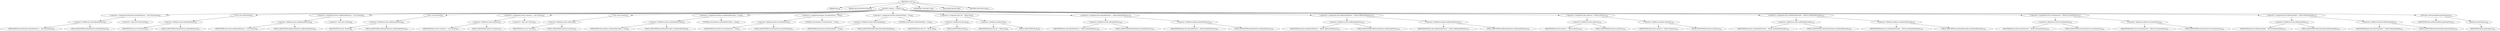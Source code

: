 digraph "&lt;init&gt;" {  
"224" [label = <(METHOD,&lt;init&gt;)<SUB>98</SUB>> ]
"6" [label = <(PARAM,this)<SUB>98</SUB>> ]
"225" [label = <(PARAM,AbstractFileSet fileset)<SUB>98</SUB>> ]
"226" [label = <(BLOCK,&lt;empty&gt;,&lt;empty&gt;)<SUB>98</SUB>> ]
"227" [label = <(&lt;operator&gt;.assignment,PatternSet defaultPatterns = new PatternSet())<SUB>85</SUB>> ]
"228" [label = <(&lt;operator&gt;.fieldAccess,this.defaultPatterns)<SUB>85</SUB>> ]
"229" [label = <(IDENTIFIER,this,PatternSet defaultPatterns = new PatternSet())<SUB>85</SUB>> ]
"230" [label = <(FIELD_IDENTIFIER,defaultPatterns,defaultPatterns)<SUB>85</SUB>> ]
"231" [label = <(&lt;operator&gt;.alloc,new PatternSet())<SUB>85</SUB>> ]
"232" [label = <(&lt;init&gt;,new PatternSet())<SUB>85</SUB>> ]
"233" [label = <(&lt;operator&gt;.fieldAccess,this.defaultPatterns)<SUB>85</SUB>> ]
"234" [label = <(IDENTIFIER,this,new PatternSet())<SUB>85</SUB>> ]
"235" [label = <(FIELD_IDENTIFIER,defaultPatterns,defaultPatterns)<SUB>85</SUB>> ]
"236" [label = <(&lt;operator&gt;.assignment,Vector additionalPatterns = new Vector())<SUB>86</SUB>> ]
"237" [label = <(&lt;operator&gt;.fieldAccess,this.additionalPatterns)<SUB>86</SUB>> ]
"238" [label = <(IDENTIFIER,this,Vector additionalPatterns = new Vector())<SUB>86</SUB>> ]
"239" [label = <(FIELD_IDENTIFIER,additionalPatterns,additionalPatterns)<SUB>86</SUB>> ]
"240" [label = <(&lt;operator&gt;.alloc,new Vector())<SUB>86</SUB>> ]
"241" [label = <(&lt;init&gt;,new Vector())<SUB>86</SUB>> ]
"242" [label = <(&lt;operator&gt;.fieldAccess,this.additionalPatterns)<SUB>86</SUB>> ]
"243" [label = <(IDENTIFIER,this,new Vector())<SUB>86</SUB>> ]
"244" [label = <(FIELD_IDENTIFIER,additionalPatterns,additionalPatterns)<SUB>86</SUB>> ]
"245" [label = <(&lt;operator&gt;.assignment,Vector selectors = new Vector())<SUB>87</SUB>> ]
"246" [label = <(&lt;operator&gt;.fieldAccess,this.selectors)<SUB>87</SUB>> ]
"247" [label = <(IDENTIFIER,this,Vector selectors = new Vector())<SUB>87</SUB>> ]
"248" [label = <(FIELD_IDENTIFIER,selectors,selectors)<SUB>87</SUB>> ]
"249" [label = <(&lt;operator&gt;.alloc,new Vector())<SUB>87</SUB>> ]
"250" [label = <(&lt;init&gt;,new Vector())<SUB>87</SUB>> ]
"251" [label = <(&lt;operator&gt;.fieldAccess,this.selectors)<SUB>87</SUB>> ]
"252" [label = <(IDENTIFIER,this,new Vector())<SUB>87</SUB>> ]
"253" [label = <(FIELD_IDENTIFIER,selectors,selectors)<SUB>87</SUB>> ]
"254" [label = <(&lt;operator&gt;.assignment,boolean useDefaultExcludes = true)<SUB>90</SUB>> ]
"255" [label = <(&lt;operator&gt;.fieldAccess,this.useDefaultExcludes)<SUB>90</SUB>> ]
"256" [label = <(IDENTIFIER,this,boolean useDefaultExcludes = true)<SUB>90</SUB>> ]
"257" [label = <(FIELD_IDENTIFIER,useDefaultExcludes,useDefaultExcludes)<SUB>90</SUB>> ]
"258" [label = <(LITERAL,true,boolean useDefaultExcludes = true)<SUB>90</SUB>> ]
"259" [label = <(&lt;operator&gt;.assignment,boolean isCaseSensitive = true)<SUB>91</SUB>> ]
"260" [label = <(&lt;operator&gt;.fieldAccess,this.isCaseSensitive)<SUB>91</SUB>> ]
"261" [label = <(IDENTIFIER,this,boolean isCaseSensitive = true)<SUB>91</SUB>> ]
"262" [label = <(FIELD_IDENTIFIER,isCaseSensitive,isCaseSensitive)<SUB>91</SUB>> ]
"263" [label = <(LITERAL,true,boolean isCaseSensitive = true)<SUB>91</SUB>> ]
"264" [label = <(&lt;operator&gt;.assignment,boolean followSymlinks = true)<SUB>92</SUB>> ]
"265" [label = <(&lt;operator&gt;.fieldAccess,this.followSymlinks)<SUB>92</SUB>> ]
"266" [label = <(IDENTIFIER,this,boolean followSymlinks = true)<SUB>92</SUB>> ]
"267" [label = <(FIELD_IDENTIFIER,followSymlinks,followSymlinks)<SUB>92</SUB>> ]
"268" [label = <(LITERAL,true,boolean followSymlinks = true)<SUB>92</SUB>> ]
"269" [label = <(&lt;operator&gt;.assignment,this.dir = fileset.dir)<SUB>99</SUB>> ]
"270" [label = <(&lt;operator&gt;.fieldAccess,this.dir)<SUB>99</SUB>> ]
"5" [label = <(IDENTIFIER,this,this.dir = fileset.dir)<SUB>99</SUB>> ]
"271" [label = <(FIELD_IDENTIFIER,dir,dir)<SUB>99</SUB>> ]
"272" [label = <(&lt;operator&gt;.fieldAccess,fileset.dir)<SUB>99</SUB>> ]
"273" [label = <(IDENTIFIER,fileset,this.dir = fileset.dir)<SUB>99</SUB>> ]
"274" [label = <(FIELD_IDENTIFIER,dir,dir)<SUB>99</SUB>> ]
"275" [label = <(&lt;operator&gt;.assignment,this.defaultPatterns = fileset.defaultPatterns)<SUB>100</SUB>> ]
"276" [label = <(&lt;operator&gt;.fieldAccess,this.defaultPatterns)<SUB>100</SUB>> ]
"7" [label = <(IDENTIFIER,this,this.defaultPatterns = fileset.defaultPatterns)<SUB>100</SUB>> ]
"277" [label = <(FIELD_IDENTIFIER,defaultPatterns,defaultPatterns)<SUB>100</SUB>> ]
"278" [label = <(&lt;operator&gt;.fieldAccess,fileset.defaultPatterns)<SUB>100</SUB>> ]
"279" [label = <(IDENTIFIER,fileset,this.defaultPatterns = fileset.defaultPatterns)<SUB>100</SUB>> ]
"280" [label = <(FIELD_IDENTIFIER,defaultPatterns,defaultPatterns)<SUB>100</SUB>> ]
"281" [label = <(&lt;operator&gt;.assignment,this.additionalPatterns = fileset.additionalPatterns)<SUB>101</SUB>> ]
"282" [label = <(&lt;operator&gt;.fieldAccess,this.additionalPatterns)<SUB>101</SUB>> ]
"8" [label = <(IDENTIFIER,this,this.additionalPatterns = fileset.additionalPatterns)<SUB>101</SUB>> ]
"283" [label = <(FIELD_IDENTIFIER,additionalPatterns,additionalPatterns)<SUB>101</SUB>> ]
"284" [label = <(&lt;operator&gt;.fieldAccess,fileset.additionalPatterns)<SUB>101</SUB>> ]
"285" [label = <(IDENTIFIER,fileset,this.additionalPatterns = fileset.additionalPatterns)<SUB>101</SUB>> ]
"286" [label = <(FIELD_IDENTIFIER,additionalPatterns,additionalPatterns)<SUB>101</SUB>> ]
"287" [label = <(&lt;operator&gt;.assignment,this.selectors = fileset.selectors)<SUB>102</SUB>> ]
"288" [label = <(&lt;operator&gt;.fieldAccess,this.selectors)<SUB>102</SUB>> ]
"9" [label = <(IDENTIFIER,this,this.selectors = fileset.selectors)<SUB>102</SUB>> ]
"289" [label = <(FIELD_IDENTIFIER,selectors,selectors)<SUB>102</SUB>> ]
"290" [label = <(&lt;operator&gt;.fieldAccess,fileset.selectors)<SUB>102</SUB>> ]
"291" [label = <(IDENTIFIER,fileset,this.selectors = fileset.selectors)<SUB>102</SUB>> ]
"292" [label = <(FIELD_IDENTIFIER,selectors,selectors)<SUB>102</SUB>> ]
"293" [label = <(&lt;operator&gt;.assignment,this.useDefaultExcludes = fileset.useDefaultExcludes)<SUB>103</SUB>> ]
"294" [label = <(&lt;operator&gt;.fieldAccess,this.useDefaultExcludes)<SUB>103</SUB>> ]
"10" [label = <(IDENTIFIER,this,this.useDefaultExcludes = fileset.useDefaultExcludes)<SUB>103</SUB>> ]
"295" [label = <(FIELD_IDENTIFIER,useDefaultExcludes,useDefaultExcludes)<SUB>103</SUB>> ]
"296" [label = <(&lt;operator&gt;.fieldAccess,fileset.useDefaultExcludes)<SUB>103</SUB>> ]
"297" [label = <(IDENTIFIER,fileset,this.useDefaultExcludes = fileset.useDefaultExcludes)<SUB>103</SUB>> ]
"298" [label = <(FIELD_IDENTIFIER,useDefaultExcludes,useDefaultExcludes)<SUB>103</SUB>> ]
"299" [label = <(&lt;operator&gt;.assignment,this.isCaseSensitive = fileset.isCaseSensitive)<SUB>104</SUB>> ]
"300" [label = <(&lt;operator&gt;.fieldAccess,this.isCaseSensitive)<SUB>104</SUB>> ]
"11" [label = <(IDENTIFIER,this,this.isCaseSensitive = fileset.isCaseSensitive)<SUB>104</SUB>> ]
"301" [label = <(FIELD_IDENTIFIER,isCaseSensitive,isCaseSensitive)<SUB>104</SUB>> ]
"302" [label = <(&lt;operator&gt;.fieldAccess,fileset.isCaseSensitive)<SUB>104</SUB>> ]
"303" [label = <(IDENTIFIER,fileset,this.isCaseSensitive = fileset.isCaseSensitive)<SUB>104</SUB>> ]
"304" [label = <(FIELD_IDENTIFIER,isCaseSensitive,isCaseSensitive)<SUB>104</SUB>> ]
"305" [label = <(&lt;operator&gt;.assignment,this.followSymlinks = fileset.followSymlinks)<SUB>105</SUB>> ]
"306" [label = <(&lt;operator&gt;.fieldAccess,this.followSymlinks)<SUB>105</SUB>> ]
"12" [label = <(IDENTIFIER,this,this.followSymlinks = fileset.followSymlinks)<SUB>105</SUB>> ]
"307" [label = <(FIELD_IDENTIFIER,followSymlinks,followSymlinks)<SUB>105</SUB>> ]
"308" [label = <(&lt;operator&gt;.fieldAccess,fileset.followSymlinks)<SUB>105</SUB>> ]
"309" [label = <(IDENTIFIER,fileset,this.followSymlinks = fileset.followSymlinks)<SUB>105</SUB>> ]
"310" [label = <(FIELD_IDENTIFIER,followSymlinks,followSymlinks)<SUB>105</SUB>> ]
"311" [label = <(setProject,setProject(fileset.getProject()))<SUB>106</SUB>> ]
"13" [label = <(IDENTIFIER,this,setProject(fileset.getProject()))<SUB>106</SUB>> ]
"312" [label = <(getProject,getProject())<SUB>106</SUB>> ]
"313" [label = <(IDENTIFIER,fileset,getProject())<SUB>106</SUB>> ]
"314" [label = <(MODIFIER,CONSTRUCTOR)> ]
"315" [label = <(MODIFIER,PROTECTED)> ]
"316" [label = <(METHOD_RETURN,void)<SUB>107</SUB>> ]
  "224" -> "6" 
  "224" -> "225" 
  "224" -> "226" 
  "224" -> "314" 
  "224" -> "315" 
  "224" -> "316" 
  "226" -> "227" 
  "226" -> "232" 
  "226" -> "236" 
  "226" -> "241" 
  "226" -> "245" 
  "226" -> "250" 
  "226" -> "254" 
  "226" -> "259" 
  "226" -> "264" 
  "226" -> "269" 
  "226" -> "275" 
  "226" -> "281" 
  "226" -> "287" 
  "226" -> "293" 
  "226" -> "299" 
  "226" -> "305" 
  "226" -> "311" 
  "227" -> "228" 
  "227" -> "231" 
  "228" -> "229" 
  "228" -> "230" 
  "232" -> "233" 
  "233" -> "234" 
  "233" -> "235" 
  "236" -> "237" 
  "236" -> "240" 
  "237" -> "238" 
  "237" -> "239" 
  "241" -> "242" 
  "242" -> "243" 
  "242" -> "244" 
  "245" -> "246" 
  "245" -> "249" 
  "246" -> "247" 
  "246" -> "248" 
  "250" -> "251" 
  "251" -> "252" 
  "251" -> "253" 
  "254" -> "255" 
  "254" -> "258" 
  "255" -> "256" 
  "255" -> "257" 
  "259" -> "260" 
  "259" -> "263" 
  "260" -> "261" 
  "260" -> "262" 
  "264" -> "265" 
  "264" -> "268" 
  "265" -> "266" 
  "265" -> "267" 
  "269" -> "270" 
  "269" -> "272" 
  "270" -> "5" 
  "270" -> "271" 
  "272" -> "273" 
  "272" -> "274" 
  "275" -> "276" 
  "275" -> "278" 
  "276" -> "7" 
  "276" -> "277" 
  "278" -> "279" 
  "278" -> "280" 
  "281" -> "282" 
  "281" -> "284" 
  "282" -> "8" 
  "282" -> "283" 
  "284" -> "285" 
  "284" -> "286" 
  "287" -> "288" 
  "287" -> "290" 
  "288" -> "9" 
  "288" -> "289" 
  "290" -> "291" 
  "290" -> "292" 
  "293" -> "294" 
  "293" -> "296" 
  "294" -> "10" 
  "294" -> "295" 
  "296" -> "297" 
  "296" -> "298" 
  "299" -> "300" 
  "299" -> "302" 
  "300" -> "11" 
  "300" -> "301" 
  "302" -> "303" 
  "302" -> "304" 
  "305" -> "306" 
  "305" -> "308" 
  "306" -> "12" 
  "306" -> "307" 
  "308" -> "309" 
  "308" -> "310" 
  "311" -> "13" 
  "311" -> "312" 
  "312" -> "313" 
}
